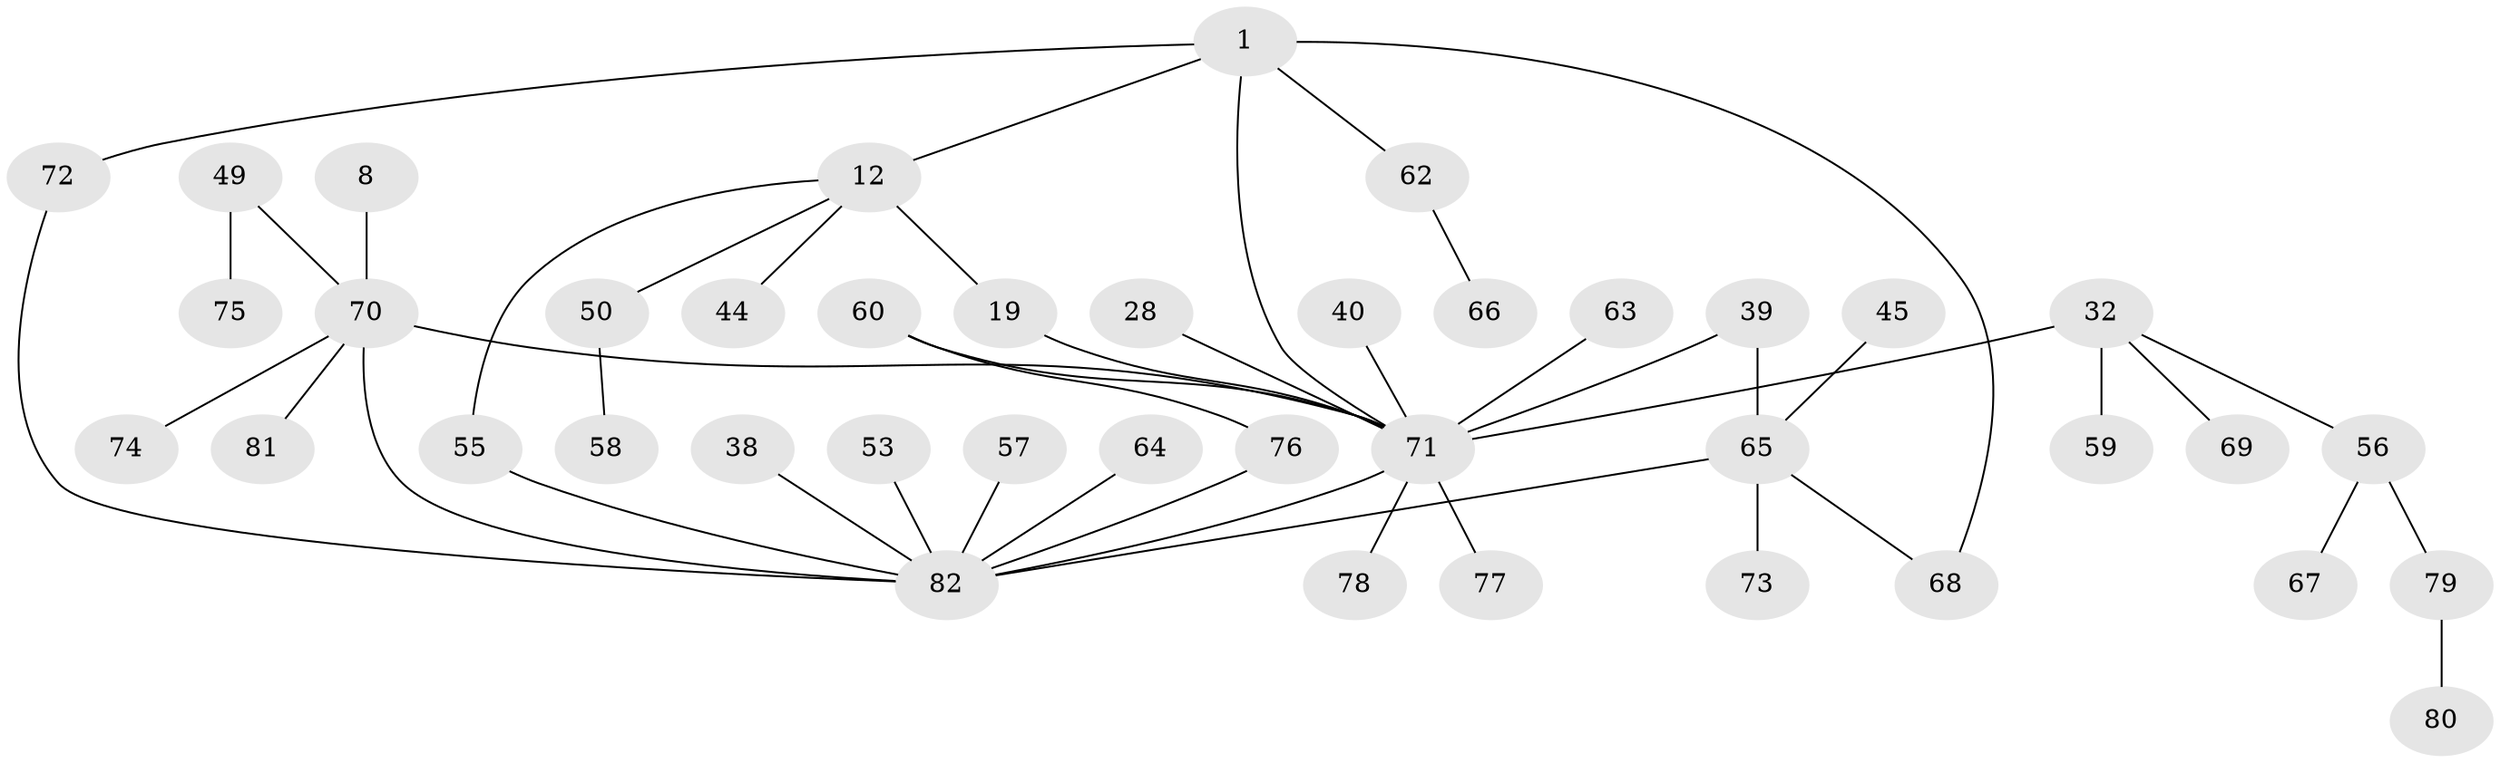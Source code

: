 // original degree distribution, {7: 0.012195121951219513, 6: 0.04878048780487805, 3: 0.0975609756097561, 4: 0.13414634146341464, 1: 0.4146341463414634, 2: 0.25609756097560976, 5: 0.036585365853658534}
// Generated by graph-tools (version 1.1) at 2025/42/03/09/25 04:42:51]
// undirected, 41 vertices, 47 edges
graph export_dot {
graph [start="1"]
  node [color=gray90,style=filled];
  1;
  8;
  12 [super="+5"];
  19;
  28;
  32;
  38;
  39;
  40;
  44 [super="+36"];
  45;
  49 [super="+42"];
  50;
  53;
  55;
  56 [super="+46"];
  57;
  58;
  59;
  60;
  62 [super="+9+14+48+33"];
  63;
  64;
  65 [super="+27+31+54+35"];
  66;
  67;
  68;
  69;
  70 [super="+7"];
  71 [super="+2+26+61+47"];
  72 [super="+15+41+43"];
  73;
  74;
  75;
  76 [super="+24"];
  77;
  78;
  79;
  80;
  81;
  82 [super="+51+6"];
  1 -- 12 [weight=2];
  1 -- 68;
  1 -- 71 [weight=2];
  1 -- 62;
  1 -- 72;
  8 -- 70;
  12 -- 19;
  12 -- 50;
  12 -- 55;
  12 -- 44;
  19 -- 71;
  28 -- 71;
  32 -- 59;
  32 -- 69;
  32 -- 71 [weight=2];
  32 -- 56;
  38 -- 82;
  39 -- 65;
  39 -- 71;
  40 -- 71;
  45 -- 65;
  49 -- 75;
  49 -- 70;
  50 -- 58;
  53 -- 82;
  55 -- 82;
  56 -- 67;
  56 -- 79;
  57 -- 82;
  60 -- 76;
  60 -- 71;
  62 -- 66;
  63 -- 71;
  64 -- 82;
  65 -- 73;
  65 -- 82 [weight=2];
  65 -- 68;
  70 -- 82 [weight=3];
  70 -- 81;
  70 -- 74;
  70 -- 71;
  71 -- 82 [weight=2];
  71 -- 78;
  71 -- 77;
  72 -- 82;
  76 -- 82;
  79 -- 80;
}
